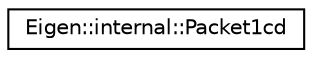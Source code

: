 digraph "Graphical Class Hierarchy"
{
  edge [fontname="Helvetica",fontsize="10",labelfontname="Helvetica",labelfontsize="10"];
  node [fontname="Helvetica",fontsize="10",shape=record];
  rankdir="LR";
  Node1 [label="Eigen::internal::Packet1cd",height=0.2,width=0.4,color="black", fillcolor="white", style="filled",URL="$struct_eigen_1_1internal_1_1_packet1cd.html"];
}
